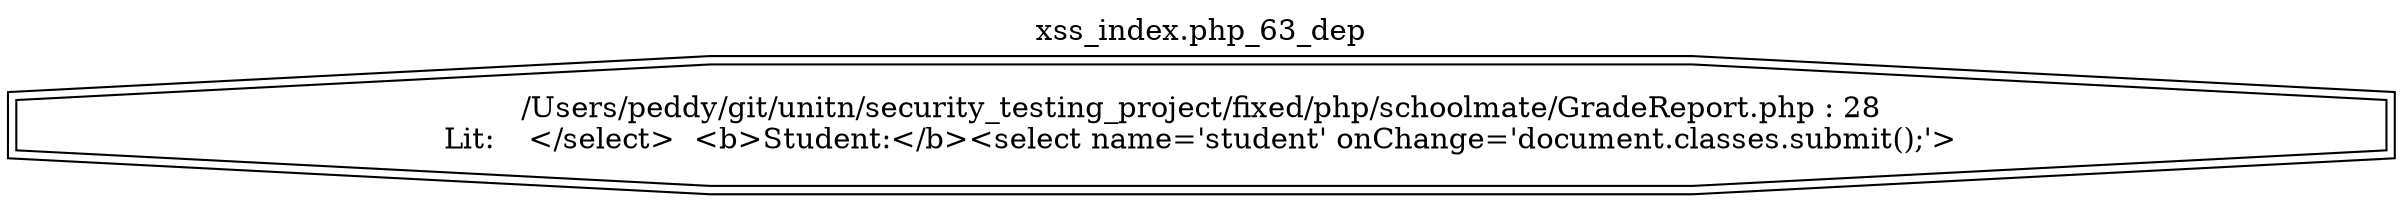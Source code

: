 digraph cfg {
  label="xss_index.php_63_dep";
  labelloc=t;
  n1 [shape=doubleoctagon, label="/Users/peddy/git/unitn/security_testing_project/fixed/php/schoolmate/GradeReport.php : 28\nLit: 	 </select>  <b>Student:</b><select name='student' onChange='document.classes.submit();'>\n"];
}
